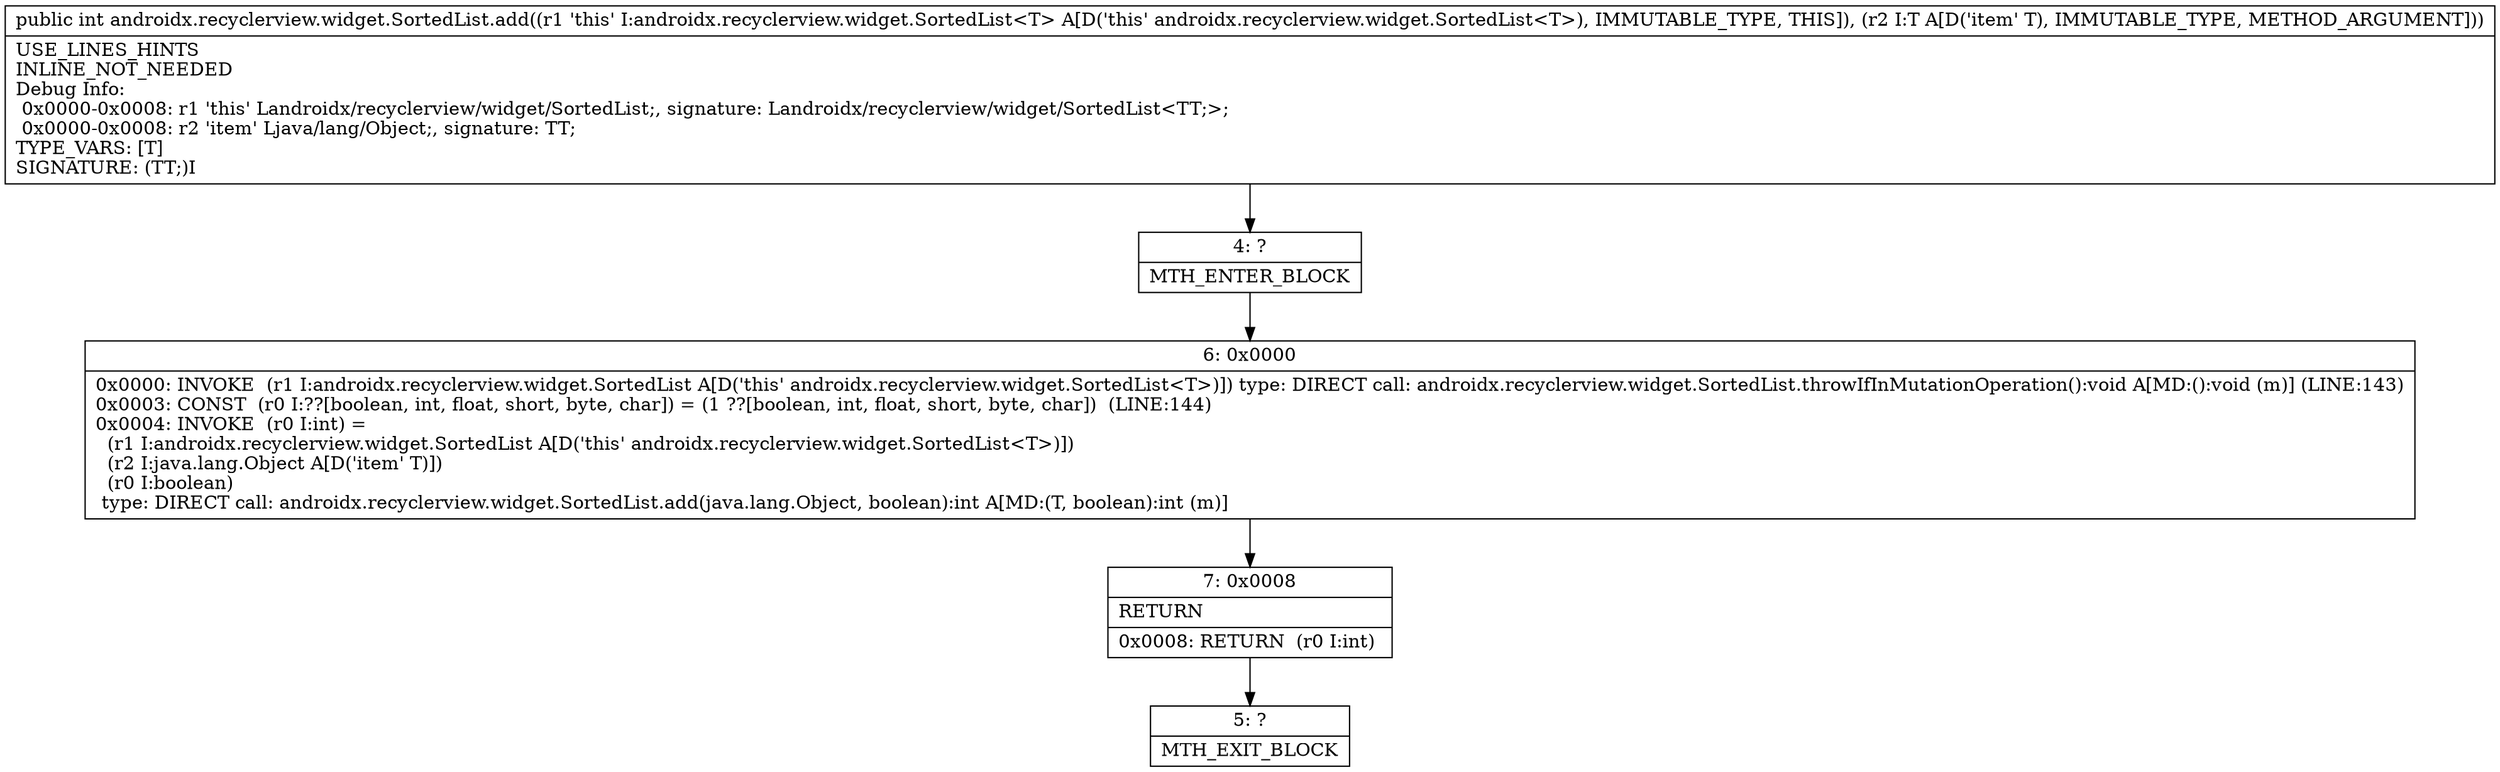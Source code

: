 digraph "CFG forandroidx.recyclerview.widget.SortedList.add(Ljava\/lang\/Object;)I" {
Node_4 [shape=record,label="{4\:\ ?|MTH_ENTER_BLOCK\l}"];
Node_6 [shape=record,label="{6\:\ 0x0000|0x0000: INVOKE  (r1 I:androidx.recyclerview.widget.SortedList A[D('this' androidx.recyclerview.widget.SortedList\<T\>)]) type: DIRECT call: androidx.recyclerview.widget.SortedList.throwIfInMutationOperation():void A[MD:():void (m)] (LINE:143)\l0x0003: CONST  (r0 I:??[boolean, int, float, short, byte, char]) = (1 ??[boolean, int, float, short, byte, char])  (LINE:144)\l0x0004: INVOKE  (r0 I:int) = \l  (r1 I:androidx.recyclerview.widget.SortedList A[D('this' androidx.recyclerview.widget.SortedList\<T\>)])\l  (r2 I:java.lang.Object A[D('item' T)])\l  (r0 I:boolean)\l type: DIRECT call: androidx.recyclerview.widget.SortedList.add(java.lang.Object, boolean):int A[MD:(T, boolean):int (m)]\l}"];
Node_7 [shape=record,label="{7\:\ 0x0008|RETURN\l|0x0008: RETURN  (r0 I:int) \l}"];
Node_5 [shape=record,label="{5\:\ ?|MTH_EXIT_BLOCK\l}"];
MethodNode[shape=record,label="{public int androidx.recyclerview.widget.SortedList.add((r1 'this' I:androidx.recyclerview.widget.SortedList\<T\> A[D('this' androidx.recyclerview.widget.SortedList\<T\>), IMMUTABLE_TYPE, THIS]), (r2 I:T A[D('item' T), IMMUTABLE_TYPE, METHOD_ARGUMENT]))  | USE_LINES_HINTS\lINLINE_NOT_NEEDED\lDebug Info:\l  0x0000\-0x0008: r1 'this' Landroidx\/recyclerview\/widget\/SortedList;, signature: Landroidx\/recyclerview\/widget\/SortedList\<TT;\>;\l  0x0000\-0x0008: r2 'item' Ljava\/lang\/Object;, signature: TT;\lTYPE_VARS: [T]\lSIGNATURE: (TT;)I\l}"];
MethodNode -> Node_4;Node_4 -> Node_6;
Node_6 -> Node_7;
Node_7 -> Node_5;
}

